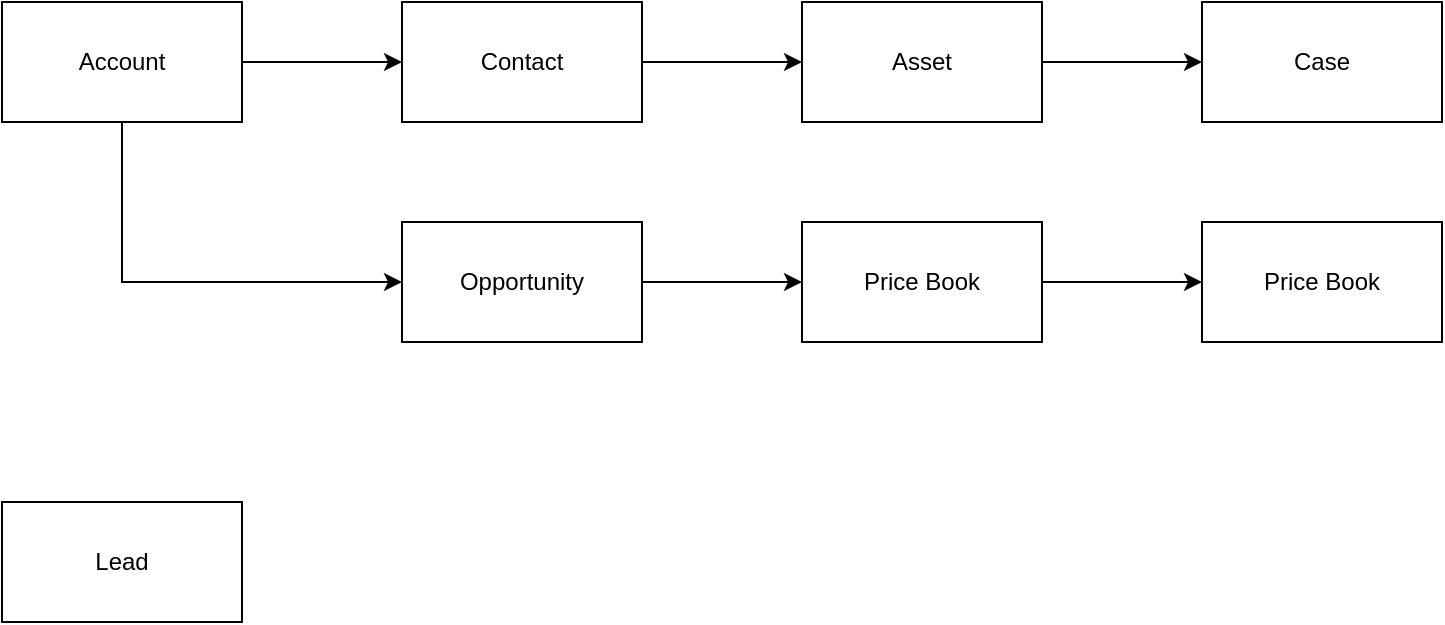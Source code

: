 <mxfile version="20.6.2" type="github"><diagram id="MtB6XlHGYaJQ-96UFXSM" name="Page-1"><mxGraphModel dx="862" dy="393" grid="1" gridSize="10" guides="1" tooltips="1" connect="1" arrows="1" fold="1" page="1" pageScale="1" pageWidth="850" pageHeight="1100" math="0" shadow="0"><root><mxCell id="0"/><mxCell id="1" parent="0"/><mxCell id="2-PEH9oYxvXlnB6RVsBt-3" value="" style="edgeStyle=orthogonalEdgeStyle;rounded=0;orthogonalLoop=1;jettySize=auto;html=1;" edge="1" parent="1" source="2-PEH9oYxvXlnB6RVsBt-1" target="2-PEH9oYxvXlnB6RVsBt-2"><mxGeometry relative="1" as="geometry"/></mxCell><mxCell id="2-PEH9oYxvXlnB6RVsBt-8" value="" style="edgeStyle=orthogonalEdgeStyle;rounded=0;orthogonalLoop=1;jettySize=auto;html=1;" edge="1" parent="1" source="2-PEH9oYxvXlnB6RVsBt-1" target="2-PEH9oYxvXlnB6RVsBt-7"><mxGeometry relative="1" as="geometry"><Array as="points"><mxPoint x="130" y="250"/></Array></mxGeometry></mxCell><mxCell id="2-PEH9oYxvXlnB6RVsBt-1" value="Account" style="rounded=0;whiteSpace=wrap;html=1;" vertex="1" parent="1"><mxGeometry x="70" y="110" width="120" height="60" as="geometry"/></mxCell><mxCell id="2-PEH9oYxvXlnB6RVsBt-6" value="" style="edgeStyle=orthogonalEdgeStyle;rounded=0;orthogonalLoop=1;jettySize=auto;html=1;" edge="1" parent="1" source="2-PEH9oYxvXlnB6RVsBt-2" target="2-PEH9oYxvXlnB6RVsBt-5"><mxGeometry relative="1" as="geometry"/></mxCell><mxCell id="2-PEH9oYxvXlnB6RVsBt-2" value="Contact" style="rounded=0;whiteSpace=wrap;html=1;" vertex="1" parent="1"><mxGeometry x="270" y="110" width="120" height="60" as="geometry"/></mxCell><mxCell id="2-PEH9oYxvXlnB6RVsBt-22" value="" style="edgeStyle=orthogonalEdgeStyle;rounded=0;orthogonalLoop=1;jettySize=auto;html=1;" edge="1" parent="1" source="2-PEH9oYxvXlnB6RVsBt-5" target="2-PEH9oYxvXlnB6RVsBt-21"><mxGeometry relative="1" as="geometry"/></mxCell><mxCell id="2-PEH9oYxvXlnB6RVsBt-5" value="Asset" style="rounded=0;whiteSpace=wrap;html=1;" vertex="1" parent="1"><mxGeometry x="470" y="110" width="120" height="60" as="geometry"/></mxCell><mxCell id="2-PEH9oYxvXlnB6RVsBt-10" value="" style="edgeStyle=orthogonalEdgeStyle;rounded=0;orthogonalLoop=1;jettySize=auto;html=1;" edge="1" parent="1" source="2-PEH9oYxvXlnB6RVsBt-7" target="2-PEH9oYxvXlnB6RVsBt-9"><mxGeometry relative="1" as="geometry"/></mxCell><mxCell id="2-PEH9oYxvXlnB6RVsBt-7" value="Opportunity" style="rounded=0;whiteSpace=wrap;html=1;" vertex="1" parent="1"><mxGeometry x="270" y="220" width="120" height="60" as="geometry"/></mxCell><mxCell id="2-PEH9oYxvXlnB6RVsBt-20" value="" style="edgeStyle=orthogonalEdgeStyle;rounded=0;orthogonalLoop=1;jettySize=auto;html=1;" edge="1" parent="1" source="2-PEH9oYxvXlnB6RVsBt-9" target="2-PEH9oYxvXlnB6RVsBt-19"><mxGeometry relative="1" as="geometry"/></mxCell><mxCell id="2-PEH9oYxvXlnB6RVsBt-9" value="Price Book" style="rounded=0;whiteSpace=wrap;html=1;" vertex="1" parent="1"><mxGeometry x="470" y="220" width="120" height="60" as="geometry"/></mxCell><mxCell id="2-PEH9oYxvXlnB6RVsBt-18" value="Lead" style="rounded=0;whiteSpace=wrap;html=1;" vertex="1" parent="1"><mxGeometry x="70" y="360" width="120" height="60" as="geometry"/></mxCell><mxCell id="2-PEH9oYxvXlnB6RVsBt-19" value="Price Book" style="rounded=0;whiteSpace=wrap;html=1;" vertex="1" parent="1"><mxGeometry x="670" y="220" width="120" height="60" as="geometry"/></mxCell><mxCell id="2-PEH9oYxvXlnB6RVsBt-21" value="Case" style="rounded=0;whiteSpace=wrap;html=1;" vertex="1" parent="1"><mxGeometry x="670" y="110" width="120" height="60" as="geometry"/></mxCell></root></mxGraphModel></diagram></mxfile>